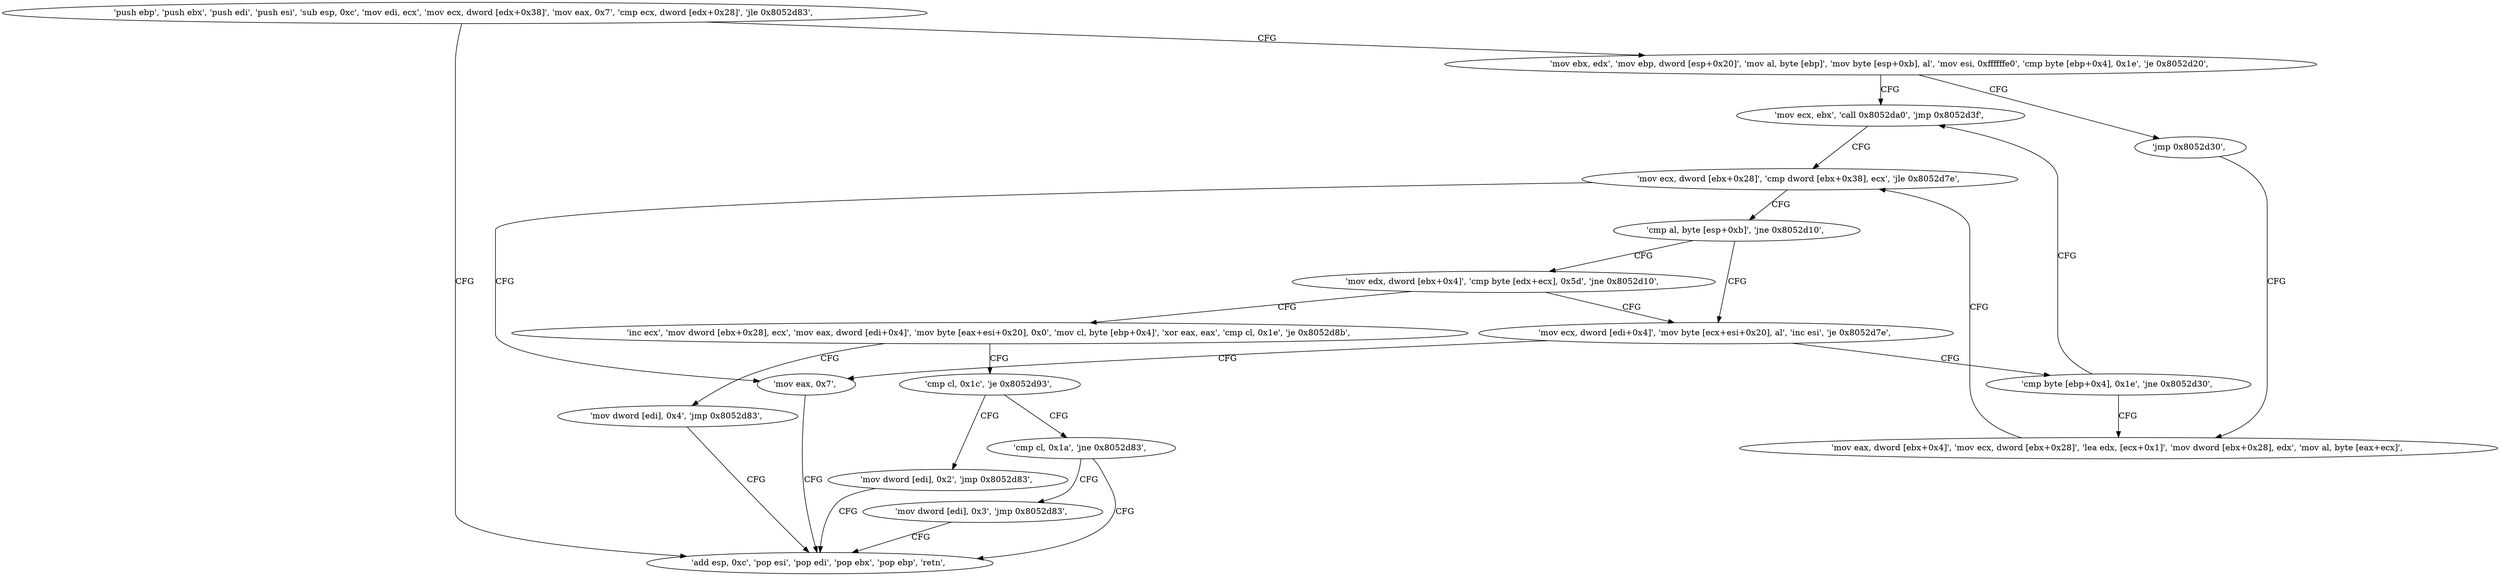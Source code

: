 digraph "func" {
"134556880" [label = "'push ebp', 'push ebx', 'push edi', 'push esi', 'sub esp, 0xc', 'mov edi, ecx', 'mov ecx, dword [edx+0x38]', 'mov eax, 0x7', 'cmp ecx, dword [edx+0x28]', 'jle 0x8052d83', " ]
"134557059" [label = "'add esp, 0xc', 'pop esi', 'pop edi', 'pop ebx', 'pop ebp', 'retn', " ]
"134556906" [label = "'mov ebx, edx', 'mov ebp, dword [esp+0x20]', 'mov al, byte [ebp]', 'mov byte [esp+0xb], al', 'mov esi, 0xffffffe0', 'cmp byte [ebp+0x4], 0x1e', 'je 0x8052d20', " ]
"134556960" [label = "'mov ecx, ebx', 'call 0x8052da0', 'jmp 0x8052d3f', " ]
"134556930" [label = "'jmp 0x8052d30', " ]
"134556991" [label = "'mov ecx, dword [ebx+0x28]', 'cmp dword [ebx+0x38], ecx', 'jle 0x8052d7e', " ]
"134556976" [label = "'mov eax, dword [ebx+0x4]', 'mov ecx, dword [ebx+0x28]', 'lea edx, [ecx+0x1]', 'mov dword [ebx+0x28], edx', 'mov al, byte [eax+ecx]', " ]
"134557054" [label = "'mov eax, 0x7', " ]
"134556999" [label = "'cmp al, byte [esp+0xb]', 'jne 0x8052d10', " ]
"134556944" [label = "'mov ecx, dword [edi+0x4]', 'mov byte [ecx+esi+0x20], al', 'inc esi', 'je 0x8052d7e', " ]
"134557005" [label = "'mov edx, dword [ebx+0x4]', 'cmp byte [edx+ecx], 0x5d', 'jne 0x8052d10', " ]
"134556954" [label = "'cmp byte [ebp+0x4], 0x1e', 'jne 0x8052d30', " ]
"134557014" [label = "'inc ecx', 'mov dword [ebx+0x28], ecx', 'mov eax, dword [edi+0x4]', 'mov byte [eax+esi+0x20], 0x0', 'mov cl, byte [ebp+0x4]', 'xor eax, eax', 'cmp cl, 0x1e', 'je 0x8052d8b', " ]
"134557067" [label = "'mov dword [edi], 0x4', 'jmp 0x8052d83', " ]
"134557036" [label = "'cmp cl, 0x1c', 'je 0x8052d93', " ]
"134557075" [label = "'mov dword [edi], 0x2', 'jmp 0x8052d83', " ]
"134557041" [label = "'cmp cl, 0x1a', 'jne 0x8052d83', " ]
"134557046" [label = "'mov dword [edi], 0x3', 'jmp 0x8052d83', " ]
"134556880" -> "134557059" [ label = "CFG" ]
"134556880" -> "134556906" [ label = "CFG" ]
"134556906" -> "134556960" [ label = "CFG" ]
"134556906" -> "134556930" [ label = "CFG" ]
"134556960" -> "134556991" [ label = "CFG" ]
"134556930" -> "134556976" [ label = "CFG" ]
"134556991" -> "134557054" [ label = "CFG" ]
"134556991" -> "134556999" [ label = "CFG" ]
"134556976" -> "134556991" [ label = "CFG" ]
"134557054" -> "134557059" [ label = "CFG" ]
"134556999" -> "134556944" [ label = "CFG" ]
"134556999" -> "134557005" [ label = "CFG" ]
"134556944" -> "134557054" [ label = "CFG" ]
"134556944" -> "134556954" [ label = "CFG" ]
"134557005" -> "134556944" [ label = "CFG" ]
"134557005" -> "134557014" [ label = "CFG" ]
"134556954" -> "134556976" [ label = "CFG" ]
"134556954" -> "134556960" [ label = "CFG" ]
"134557014" -> "134557067" [ label = "CFG" ]
"134557014" -> "134557036" [ label = "CFG" ]
"134557067" -> "134557059" [ label = "CFG" ]
"134557036" -> "134557075" [ label = "CFG" ]
"134557036" -> "134557041" [ label = "CFG" ]
"134557075" -> "134557059" [ label = "CFG" ]
"134557041" -> "134557059" [ label = "CFG" ]
"134557041" -> "134557046" [ label = "CFG" ]
"134557046" -> "134557059" [ label = "CFG" ]
}
